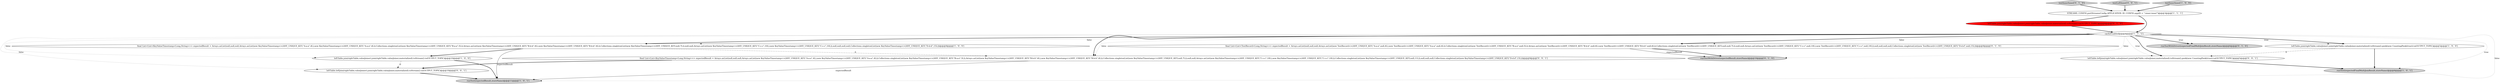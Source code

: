 digraph {
11 [style = filled, label = "testInnerInner['0', '1', '0']", fillcolor = lightgray, shape = diamond image = "AAA0AAABBB2BBB"];
16 [style = filled, label = "leftTable.leftJoin(rightTable,valueJoiner).join(rightTable,valueJoiner,materialized).toStream().peek(new CountingPeek(true)).to(OUTPUT_TOPIC)@@@5@@@['0', '0', '1']", fillcolor = white, shape = ellipse image = "AAA0AAABBB3BBB"];
10 [style = filled, label = "leftTable.join(rightTable,valueJoiner).join(rightTable,valueJoiner,materialized).toStream().to(OUTPUT_TOPIC)@@@4@@@['0', '1', '0']", fillcolor = red, shape = ellipse image = "AAA1AAABBB2BBB"];
3 [style = filled, label = "STREAMS_CONFIG.put(StreamsConfig.APPLICATION_ID_CONFIG,appID + \"-inner-inner\")@@@3@@@['1', '1', '1']", fillcolor = white, shape = ellipse image = "AAA0AAABBB1BBB"];
2 [style = filled, label = "final List<List<KeyValueTimestamp<Long,String>>> expectedResult = Arrays.asList(null,null,null,Arrays.asList(new KeyValueTimestamp<>(ANY_UNIQUE_KEY,\"A-a-a\",4L),new KeyValueTimestamp<>(ANY_UNIQUE_KEY,\"A-a-a\",4L)),Collections.singletonList(new KeyValueTimestamp<>(ANY_UNIQUE_KEY,\"B-a-a\",5L)),Arrays.asList(new KeyValueTimestamp<>(ANY_UNIQUE_KEY,\"B-b-b\",6L),new KeyValueTimestamp<>(ANY_UNIQUE_KEY,\"B-b-b\",6L)),Collections.singletonList(new KeyValueTimestamp<>(ANY_UNIQUE_KEY,null,7L)),null,null,Arrays.asList(new KeyValueTimestamp<>(ANY_UNIQUE_KEY,\"C-c-c\",10L),new KeyValueTimestamp<>(ANY_UNIQUE_KEY,\"C-c-c\",10L)),null,null,null,null,Collections.singletonList(new KeyValueTimestamp<>(ANY_UNIQUE_KEY,\"D-d-d\",15L)))@@@9@@@['1', '0', '0']", fillcolor = white, shape = ellipse image = "AAA0AAABBB1BBB"];
5 [style = filled, label = "cacheEnabled@@@4@@@['1', '1', '1']", fillcolor = white, shape = diamond image = "AAA0AAABBB1BBB"];
6 [style = filled, label = "leftTable.join(rightTable,valueJoiner).join(rightTable,valueJoiner,materialized).toStream().to(OUTPUT_TOPIC)@@@10@@@['1', '0', '0']", fillcolor = white, shape = ellipse image = "AAA0AAABBB1BBB"];
14 [style = filled, label = "leftTable.leftJoin(rightTable,valueJoiner).join(rightTable,valueJoiner,materialized).toStream().to(OUTPUT_TOPIC)@@@10@@@['0', '0', '1']", fillcolor = white, shape = ellipse image = "AAA0AAABBB3BBB"];
15 [style = filled, label = "testLeftInner['0', '0', '1']", fillcolor = lightgray, shape = diamond image = "AAA0AAABBB3BBB"];
4 [style = filled, label = "testInnerInner['1', '0', '0']", fillcolor = lightgray, shape = diamond image = "AAA0AAABBB1BBB"];
9 [style = filled, label = "runTestWithDriver(expectedResult,storeName)@@@10@@@['0', '1', '0']", fillcolor = lightgray, shape = ellipse image = "AAA0AAABBB2BBB"];
12 [style = filled, label = "final List<List<TestRecord<Long,String>>> expectedResult = Arrays.asList(null,null,null,Arrays.asList(new TestRecord<>(ANY_UNIQUE_KEY,\"A-a-a\",null,4L),new TestRecord<>(ANY_UNIQUE_KEY,\"A-a-a\",null,4L)),Collections.singletonList(new TestRecord<>(ANY_UNIQUE_KEY,\"B-a-a\",null,5L)),Arrays.asList(new TestRecord<>(ANY_UNIQUE_KEY,\"B-b-b\",null,6L),new TestRecord<>(ANY_UNIQUE_KEY,\"B-b-b\",null,6L)),Collections.singletonList(new TestRecord<>(ANY_UNIQUE_KEY,null,null,7L)),null,null,Arrays.asList(new TestRecord<>(ANY_UNIQUE_KEY,\"C-c-c\",null,10L),new TestRecord<>(ANY_UNIQUE_KEY,\"C-c-c\",null,10L)),null,null,null,null,Collections.singletonList(new TestRecord<>(ANY_UNIQUE_KEY,\"D-d-d\",null,15L)))@@@9@@@['0', '1', '0']", fillcolor = white, shape = ellipse image = "AAA0AAABBB2BBB"];
13 [style = filled, label = "final List<List<KeyValueTimestamp<Long,String>>> expectedResult = Arrays.asList(null,null,null,Arrays.asList(new KeyValueTimestamp<>(ANY_UNIQUE_KEY,\"A-a-a\",4L),new KeyValueTimestamp<>(ANY_UNIQUE_KEY,\"A-a-a\",4L)),Collections.singletonList(new KeyValueTimestamp<>(ANY_UNIQUE_KEY,\"B-a-a\",5L)),Arrays.asList(new KeyValueTimestamp<>(ANY_UNIQUE_KEY,\"B-b-b\",6L),new KeyValueTimestamp<>(ANY_UNIQUE_KEY,\"B-b-b\",6L)),Collections.singletonList(new KeyValueTimestamp<>(ANY_UNIQUE_KEY,null,7L)),null,null,Arrays.asList(new KeyValueTimestamp<>(ANY_UNIQUE_KEY,\"C-c-c\",10L),new KeyValueTimestamp<>(ANY_UNIQUE_KEY,\"C-c-c\",10L)),Collections.singletonList(new KeyValueTimestamp<>(ANY_UNIQUE_KEY,null,11L)),null,null,null,Collections.singletonList(new KeyValueTimestamp<>(ANY_UNIQUE_KEY,\"D-d-d\",15L)))@@@9@@@['0', '0', '1']", fillcolor = white, shape = ellipse image = "AAA0AAABBB3BBB"];
8 [style = filled, label = "runTestWithDriver(expectedFinalMultiJoinResult,storeName)@@@6@@@['0', '1', '0']", fillcolor = lightgray, shape = ellipse image = "AAA0AAABBB2BBB"];
1 [style = filled, label = "leftTable.join(rightTable,valueJoiner).join(rightTable,valueJoiner,materialized).toStream().peek(new CountingPeek(true)).to(OUTPUT_TOPIC)@@@5@@@['1', '0', '0']", fillcolor = white, shape = ellipse image = "AAA0AAABBB1BBB"];
7 [style = filled, label = "runTest(expectedFinalMultiJoinResult,storeName)@@@6@@@['1', '0', '1']", fillcolor = lightgray, shape = ellipse image = "AAA0AAABBB1BBB"];
0 [style = filled, label = "runTest(expectedResult,storeName)@@@11@@@['1', '0', '1']", fillcolor = lightgray, shape = ellipse image = "AAA0AAABBB1BBB"];
4->3 [style = bold, label=""];
5->8 [style = bold, label=""];
12->9 [style = solid, label="expectedResult"];
13->0 [style = solid, label="expectedResult"];
5->12 [style = dotted, label="false"];
2->6 [style = bold, label=""];
5->1 [style = dotted, label="true"];
16->7 [style = bold, label=""];
6->0 [style = bold, label=""];
6->14 [style = dashed, label="0"];
12->9 [style = bold, label=""];
15->3 [style = bold, label=""];
1->7 [style = bold, label=""];
5->14 [style = dotted, label="false"];
5->16 [style = bold, label=""];
5->2 [style = dotted, label="false"];
3->10 [style = bold, label=""];
5->1 [style = bold, label=""];
5->0 [style = dotted, label="false"];
5->2 [style = bold, label=""];
3->5 [style = bold, label=""];
5->13 [style = dotted, label="false"];
10->5 [style = bold, label=""];
14->0 [style = bold, label=""];
5->12 [style = bold, label=""];
11->3 [style = bold, label=""];
5->6 [style = dotted, label="false"];
5->7 [style = dotted, label="true"];
1->16 [style = dashed, label="0"];
2->13 [style = dashed, label="0"];
5->13 [style = bold, label=""];
5->16 [style = dotted, label="true"];
5->9 [style = dotted, label="false"];
5->8 [style = dotted, label="true"];
13->14 [style = bold, label=""];
2->0 [style = solid, label="expectedResult"];
}
